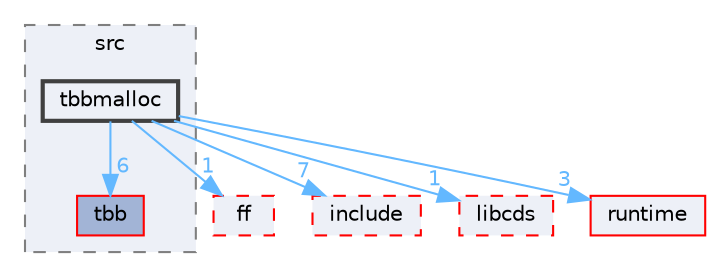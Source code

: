 digraph "external/taskflow/3rd-party/tbb/src/tbbmalloc"
{
 // LATEX_PDF_SIZE
  bgcolor="transparent";
  edge [fontname=Helvetica,fontsize=10,labelfontname=Helvetica,labelfontsize=10];
  node [fontname=Helvetica,fontsize=10,shape=box,height=0.2,width=0.4];
  compound=true
  subgraph clusterdir_14d61c6423156606d31604b4ad442164 {
    graph [ bgcolor="#edf0f7", pencolor="grey50", label="src", fontname=Helvetica,fontsize=10 style="filled,dashed", URL="dir_14d61c6423156606d31604b4ad442164.html",tooltip=""]
  dir_6aae80996ac383cede5aa4d905dd8f6e [label="tbb", fillcolor="#a2b4d6", color="red", style="filled", URL="dir_6aae80996ac383cede5aa4d905dd8f6e.html",tooltip=""];
  dir_10ea8a79a83f86525f073d525ec5288e [label="tbbmalloc", fillcolor="#edf0f7", color="grey25", style="filled,bold", URL="dir_10ea8a79a83f86525f073d525ec5288e.html",tooltip=""];
  }
  dir_76847c2e48732228b0d9f5df109ae853 [label="ff", fillcolor="#edf0f7", color="red", style="filled,dashed", URL="dir_76847c2e48732228b0d9f5df109ae853.html",tooltip=""];
  dir_9a108c806b4257aefe6c62ce1f799fad [label="include", fillcolor="#edf0f7", color="red", style="filled,dashed", URL="dir_9a108c806b4257aefe6c62ce1f799fad.html",tooltip=""];
  dir_ab6169dce0214f69bd11de922f7415d8 [label="libcds", fillcolor="#edf0f7", color="red", style="filled,dashed", URL="dir_ab6169dce0214f69bd11de922f7415d8.html",tooltip=""];
  dir_cb031e414f281a658b23dddb30bb9d2c [label="runtime", fillcolor="#edf0f7", color="red", style="filled", URL="dir_cb031e414f281a658b23dddb30bb9d2c.html",tooltip=""];
  dir_10ea8a79a83f86525f073d525ec5288e->dir_6aae80996ac383cede5aa4d905dd8f6e [headlabel="6", labeldistance=1.5 headhref="dir_000827_000825.html" href="dir_000827_000825.html" color="steelblue1" fontcolor="steelblue1"];
  dir_10ea8a79a83f86525f073d525ec5288e->dir_76847c2e48732228b0d9f5df109ae853 [headlabel="1", labeldistance=1.5 headhref="dir_000827_000311.html" href="dir_000827_000311.html" color="steelblue1" fontcolor="steelblue1"];
  dir_10ea8a79a83f86525f073d525ec5288e->dir_9a108c806b4257aefe6c62ce1f799fad [headlabel="7", labeldistance=1.5 headhref="dir_000827_000389.html" href="dir_000827_000389.html" color="steelblue1" fontcolor="steelblue1"];
  dir_10ea8a79a83f86525f073d525ec5288e->dir_ab6169dce0214f69bd11de922f7415d8 [headlabel="1", labeldistance=1.5 headhref="dir_000827_000445.html" href="dir_000827_000445.html" color="steelblue1" fontcolor="steelblue1"];
  dir_10ea8a79a83f86525f073d525ec5288e->dir_cb031e414f281a658b23dddb30bb9d2c [headlabel="3", labeldistance=1.5 headhref="dir_000827_000628.html" href="dir_000827_000628.html" color="steelblue1" fontcolor="steelblue1"];
}
